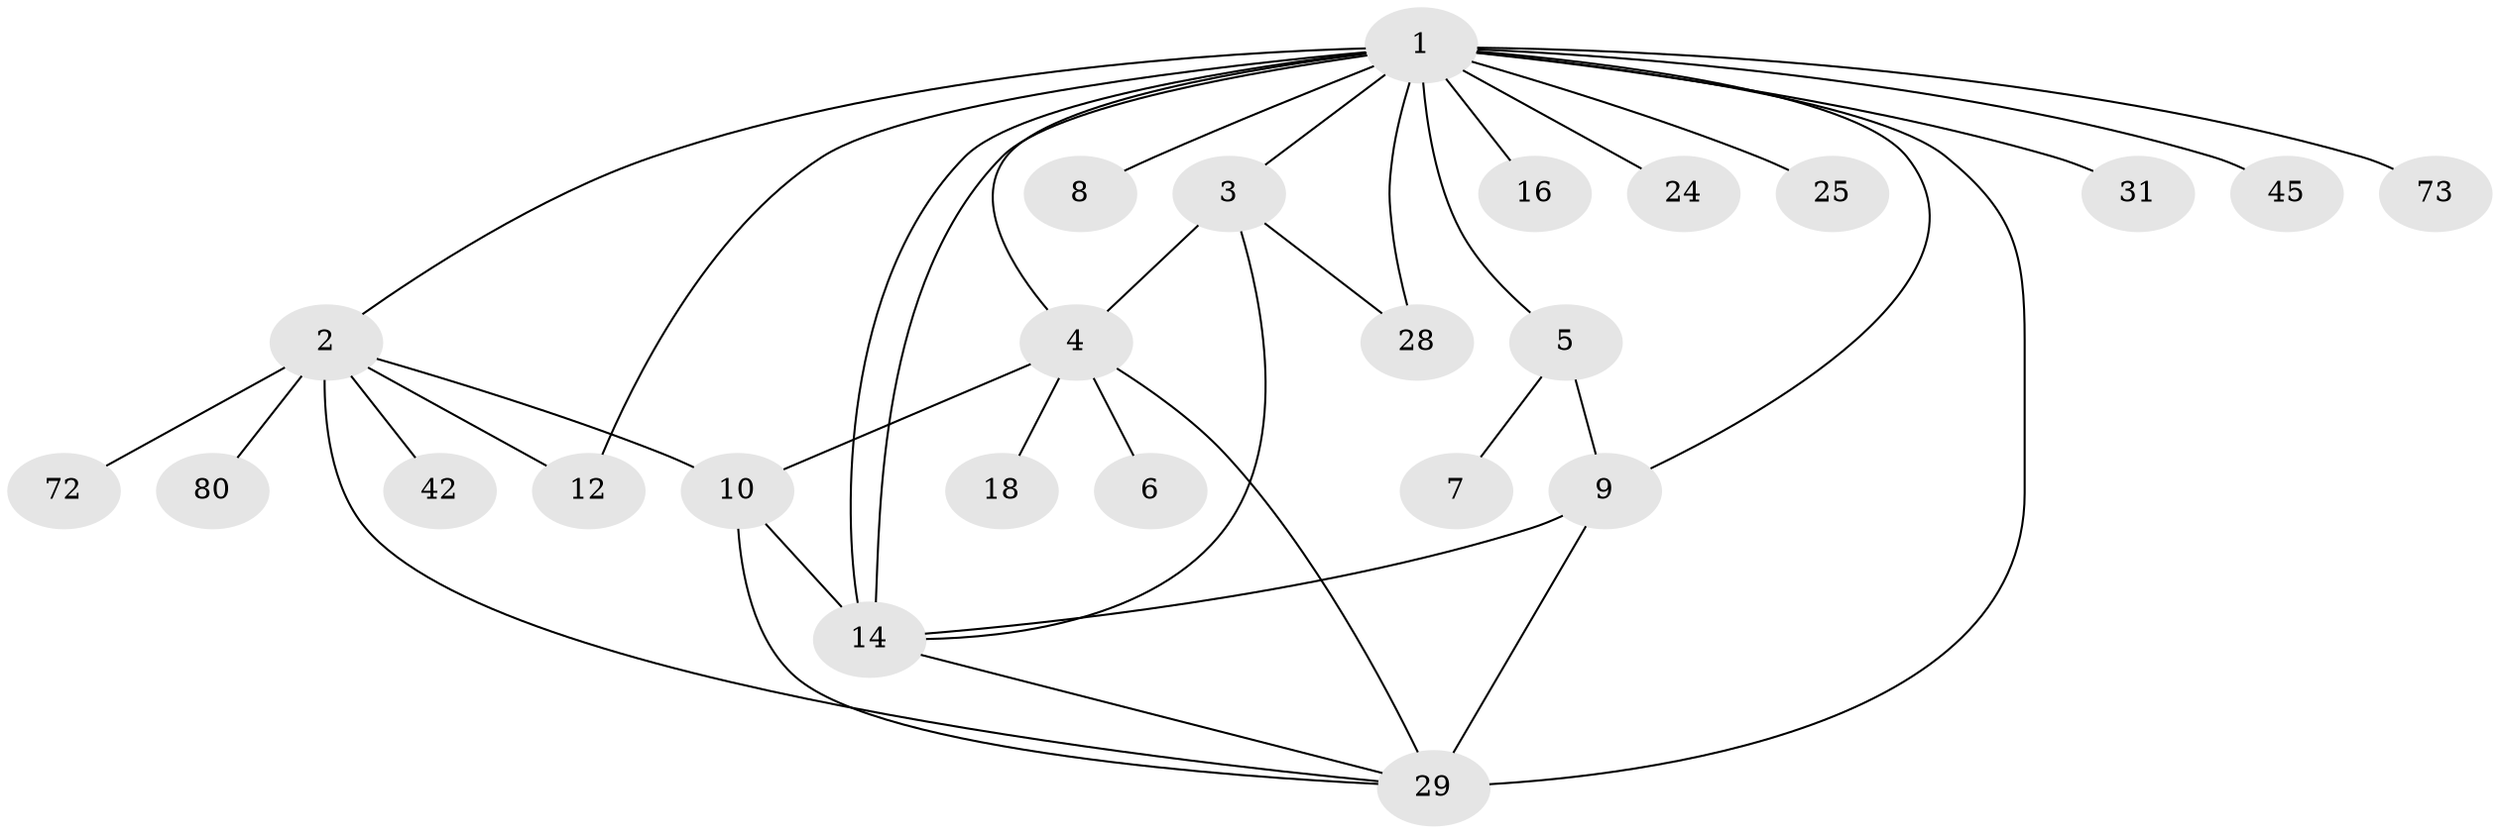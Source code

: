 // original degree distribution, {18: 0.0125, 8: 0.0125, 4: 0.1375, 7: 0.0375, 10: 0.0125, 2: 0.175, 1: 0.5, 3: 0.05, 5: 0.05, 17: 0.0125}
// Generated by graph-tools (version 1.1) at 2025/18/03/04/25 18:18:08]
// undirected, 24 vertices, 37 edges
graph export_dot {
graph [start="1"]
  node [color=gray90,style=filled];
  1 [super="+20"];
  2 [super="+11"];
  3;
  4 [super="+22"];
  5 [super="+38+19+48+17+55+56+58"];
  6 [super="+30"];
  7;
  8;
  9 [super="+44+40+21+13"];
  10 [super="+23+66"];
  12 [super="+53+46"];
  14 [super="+27"];
  16;
  18;
  24;
  25;
  28 [super="+43"];
  29 [super="+37+59+34+36+33+78+52+47+35"];
  31;
  42;
  45;
  72;
  73;
  80;
  1 -- 2;
  1 -- 3;
  1 -- 4;
  1 -- 5;
  1 -- 8;
  1 -- 14;
  1 -- 14;
  1 -- 16;
  1 -- 24;
  1 -- 25;
  1 -- 28;
  1 -- 31;
  1 -- 45;
  1 -- 73;
  1 -- 9;
  1 -- 12;
  1 -- 29;
  2 -- 10;
  2 -- 12;
  2 -- 29 [weight=3];
  2 -- 42;
  2 -- 72;
  2 -- 80;
  3 -- 4;
  3 -- 28;
  3 -- 14;
  4 -- 6;
  4 -- 18;
  4 -- 29;
  4 -- 10;
  5 -- 7;
  5 -- 9;
  9 -- 29 [weight=7];
  9 -- 14;
  10 -- 14 [weight=2];
  10 -- 29 [weight=3];
  14 -- 29;
}
